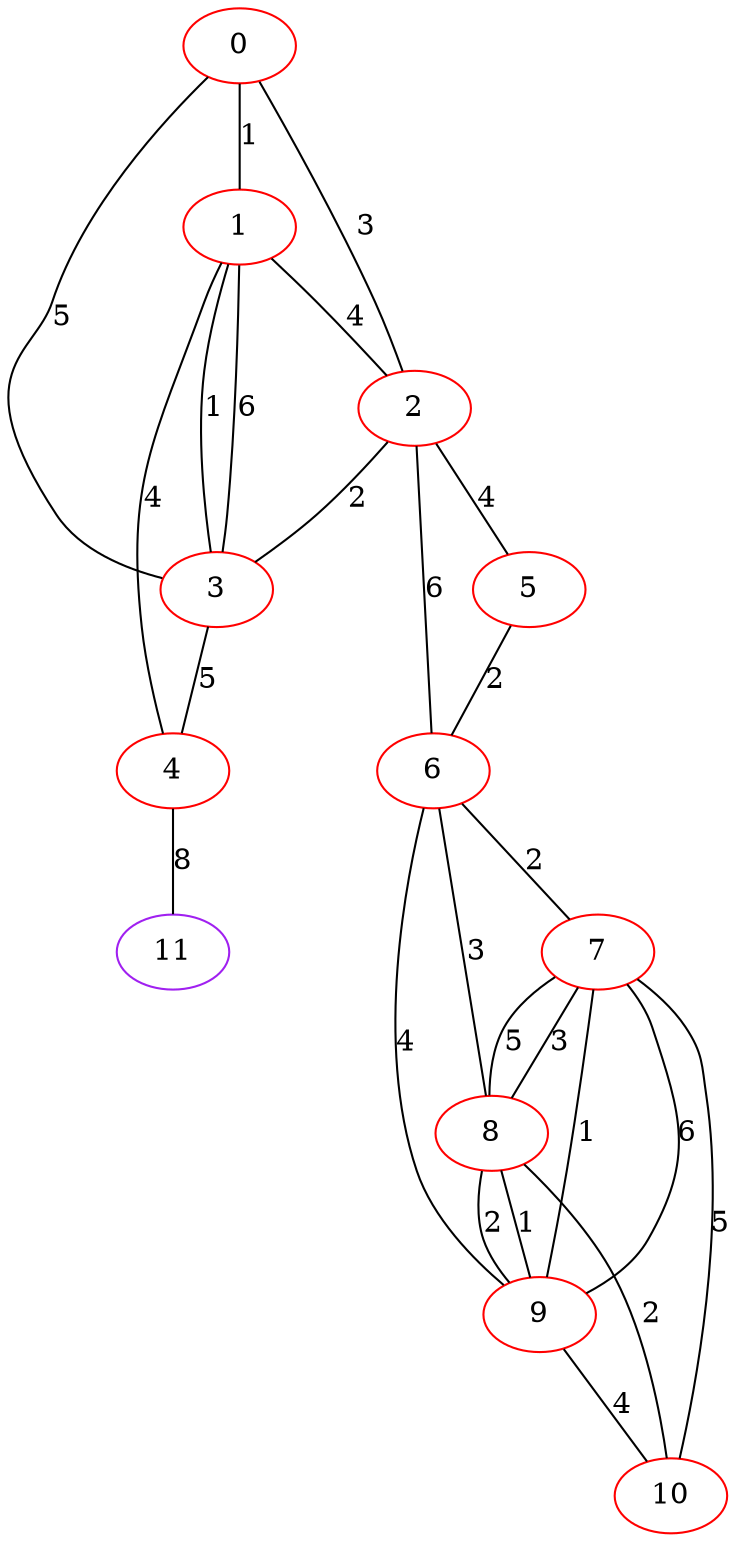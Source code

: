 graph "" {
0 [color=red, weight=1];
1 [color=red, weight=1];
2 [color=red, weight=1];
3 [color=red, weight=1];
4 [color=red, weight=1];
5 [color=red, weight=1];
6 [color=red, weight=1];
7 [color=red, weight=1];
8 [color=red, weight=1];
9 [color=red, weight=1];
10 [color=red, weight=1];
11 [color=purple, weight=4];
0 -- 1  [key=0, label=1];
0 -- 2  [key=0, label=3];
0 -- 3  [key=0, label=5];
1 -- 2  [key=0, label=4];
1 -- 3  [key=0, label=6];
1 -- 3  [key=1, label=1];
1 -- 4  [key=0, label=4];
2 -- 3  [key=0, label=2];
2 -- 5  [key=0, label=4];
2 -- 6  [key=0, label=6];
3 -- 4  [key=0, label=5];
4 -- 11  [key=0, label=8];
5 -- 6  [key=0, label=2];
6 -- 8  [key=0, label=3];
6 -- 9  [key=0, label=4];
6 -- 7  [key=0, label=2];
7 -- 8  [key=0, label=5];
7 -- 8  [key=1, label=3];
7 -- 9  [key=0, label=6];
7 -- 9  [key=1, label=1];
7 -- 10  [key=0, label=5];
8 -- 9  [key=0, label=1];
8 -- 9  [key=1, label=2];
8 -- 10  [key=0, label=2];
9 -- 10  [key=0, label=4];
}
